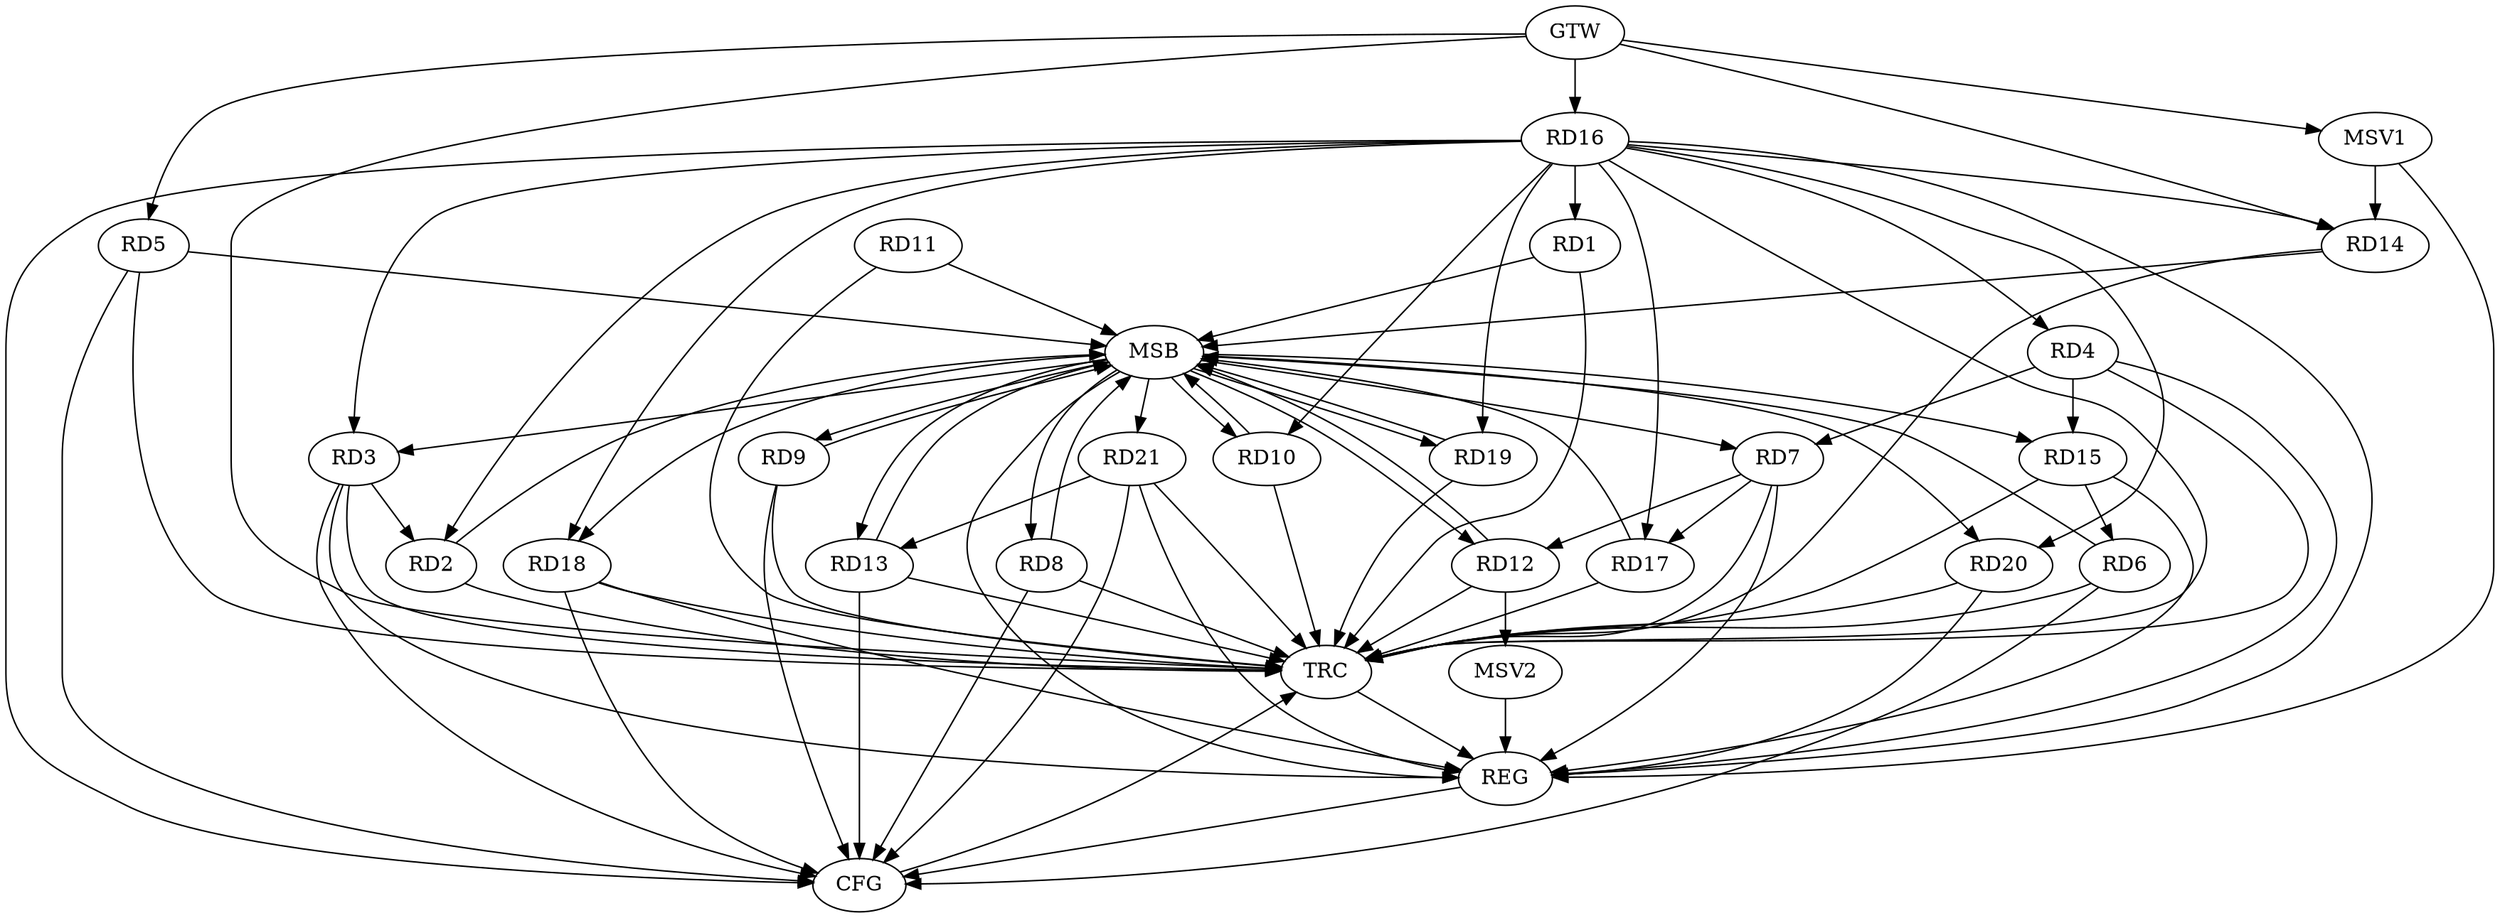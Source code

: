 strict digraph G {
  RD1 [ label="RD1" ];
  RD2 [ label="RD2" ];
  RD3 [ label="RD3" ];
  RD4 [ label="RD4" ];
  RD5 [ label="RD5" ];
  RD6 [ label="RD6" ];
  RD7 [ label="RD7" ];
  RD8 [ label="RD8" ];
  RD9 [ label="RD9" ];
  RD10 [ label="RD10" ];
  RD11 [ label="RD11" ];
  RD12 [ label="RD12" ];
  RD13 [ label="RD13" ];
  RD14 [ label="RD14" ];
  RD15 [ label="RD15" ];
  RD16 [ label="RD16" ];
  RD17 [ label="RD17" ];
  RD18 [ label="RD18" ];
  RD19 [ label="RD19" ];
  RD20 [ label="RD20" ];
  RD21 [ label="RD21" ];
  GTW [ label="GTW" ];
  REG [ label="REG" ];
  MSB [ label="MSB" ];
  CFG [ label="CFG" ];
  TRC [ label="TRC" ];
  MSV1 [ label="MSV1" ];
  MSV2 [ label="MSV2" ];
  RD3 -> RD2;
  RD16 -> RD2;
  RD16 -> RD3;
  RD4 -> RD7;
  RD4 -> RD15;
  RD15 -> RD6;
  RD7 -> RD12;
  RD7 -> RD17;
  RD21 -> RD13;
  GTW -> RD5;
  GTW -> RD14;
  GTW -> RD16;
  RD3 -> REG;
  RD4 -> REG;
  RD7 -> REG;
  RD15 -> REG;
  RD16 -> REG;
  RD18 -> REG;
  RD20 -> REG;
  RD21 -> REG;
  RD1 -> MSB;
  MSB -> RD12;
  MSB -> REG;
  RD2 -> MSB;
  MSB -> RD9;
  MSB -> RD10;
  RD5 -> MSB;
  MSB -> RD20;
  RD6 -> MSB;
  RD8 -> MSB;
  RD9 -> MSB;
  RD10 -> MSB;
  MSB -> RD8;
  MSB -> RD15;
  RD11 -> MSB;
  RD12 -> MSB;
  MSB -> RD3;
  MSB -> RD13;
  MSB -> RD18;
  MSB -> RD19;
  RD13 -> MSB;
  RD14 -> MSB;
  MSB -> RD7;
  MSB -> RD21;
  RD17 -> MSB;
  RD19 -> MSB;
  RD8 -> CFG;
  RD9 -> CFG;
  RD18 -> CFG;
  RD16 -> CFG;
  RD5 -> CFG;
  RD13 -> CFG;
  RD21 -> CFG;
  RD6 -> CFG;
  RD3 -> CFG;
  REG -> CFG;
  RD1 -> TRC;
  RD2 -> TRC;
  RD3 -> TRC;
  RD4 -> TRC;
  RD5 -> TRC;
  RD6 -> TRC;
  RD7 -> TRC;
  RD8 -> TRC;
  RD9 -> TRC;
  RD10 -> TRC;
  RD11 -> TRC;
  RD12 -> TRC;
  RD13 -> TRC;
  RD14 -> TRC;
  RD15 -> TRC;
  RD16 -> TRC;
  RD17 -> TRC;
  RD18 -> TRC;
  RD19 -> TRC;
  RD20 -> TRC;
  RD21 -> TRC;
  GTW -> TRC;
  CFG -> TRC;
  TRC -> REG;
  RD16 -> RD17;
  RD16 -> RD1;
  RD16 -> RD14;
  RD16 -> RD10;
  RD16 -> RD19;
  RD16 -> RD4;
  RD16 -> RD18;
  RD16 -> RD20;
  MSV1 -> RD14;
  GTW -> MSV1;
  MSV1 -> REG;
  RD12 -> MSV2;
  MSV2 -> REG;
}
